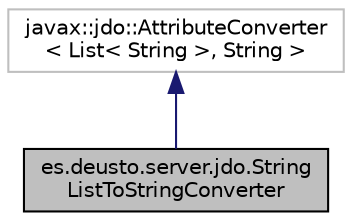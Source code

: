 digraph "es.deusto.server.jdo.StringListToStringConverter"
{
 // LATEX_PDF_SIZE
  edge [fontname="Helvetica",fontsize="10",labelfontname="Helvetica",labelfontsize="10"];
  node [fontname="Helvetica",fontsize="10",shape=record];
  Node2 [label="es.deusto.server.jdo.String\lListToStringConverter",height=0.2,width=0.4,color="black", fillcolor="grey75", style="filled", fontcolor="black",tooltip=" "];
  Node3 -> Node2 [dir="back",color="midnightblue",fontsize="10",style="solid"];
  Node3 [label="javax::jdo::AttributeConverter\l\< List\< String \>, String \>",height=0.2,width=0.4,color="grey75", fillcolor="white", style="filled",tooltip=" "];
}
